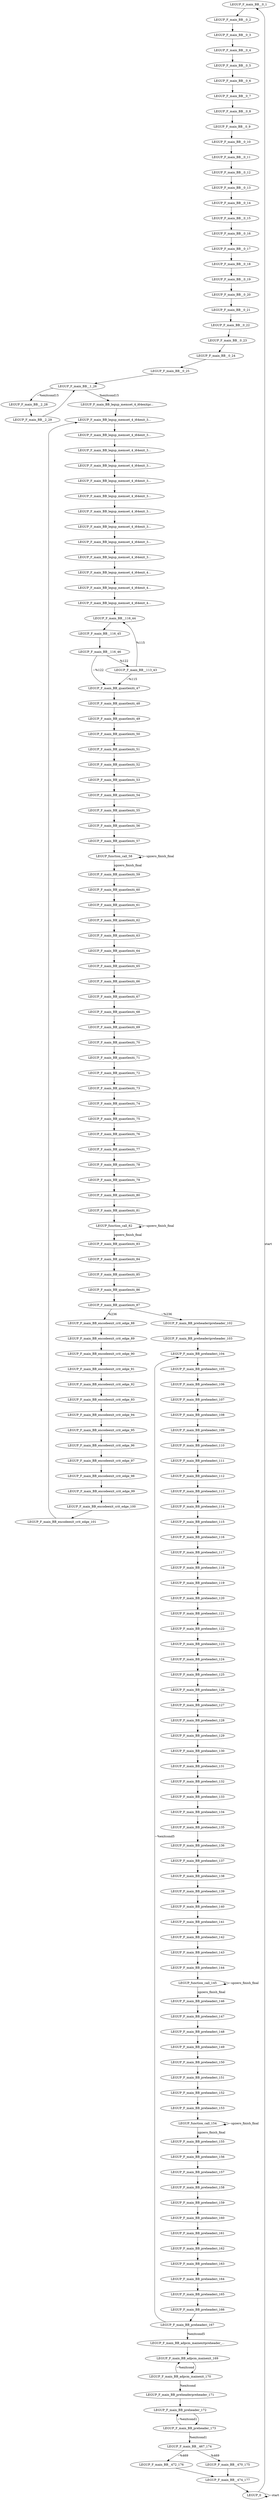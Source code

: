 digraph {
Node0x32726c0[label="LEGUP_F_main_BB__0_1"];
Node0x32724e0[label="LEGUP_0"];
Node0x32724e0 -> Node0x32726c0[label="start"];
Node0x32724e0 -> Node0x32724e0[label="~start"];
Node0x3274290[label="LEGUP_F_main_BB__0_2"];
Node0x32726c0 -> Node0x3274290;
Node0x32743c0[label="LEGUP_F_main_BB__0_3"];
Node0x3274290 -> Node0x32743c0;
Node0x32744f0[label="LEGUP_F_main_BB__0_4"];
Node0x32743c0 -> Node0x32744f0;
Node0x3274620[label="LEGUP_F_main_BB__0_5"];
Node0x32744f0 -> Node0x3274620;
Node0x3274750[label="LEGUP_F_main_BB__0_6"];
Node0x3274620 -> Node0x3274750;
Node0x3274880[label="LEGUP_F_main_BB__0_7"];
Node0x3274750 -> Node0x3274880;
Node0x32749b0[label="LEGUP_F_main_BB__0_8"];
Node0x3274880 -> Node0x32749b0;
Node0x3274ae0[label="LEGUP_F_main_BB__0_9"];
Node0x32749b0 -> Node0x3274ae0;
Node0x3274c10[label="LEGUP_F_main_BB__0_10"];
Node0x3274ae0 -> Node0x3274c10;
Node0x3274d40[label="LEGUP_F_main_BB__0_11"];
Node0x3274c10 -> Node0x3274d40;
Node0x3274e70[label="LEGUP_F_main_BB__0_12"];
Node0x3274d40 -> Node0x3274e70;
Node0x3274fa0[label="LEGUP_F_main_BB__0_13"];
Node0x3274e70 -> Node0x3274fa0;
Node0x32750d0[label="LEGUP_F_main_BB__0_14"];
Node0x3274fa0 -> Node0x32750d0;
Node0x3275200[label="LEGUP_F_main_BB__0_15"];
Node0x32750d0 -> Node0x3275200;
Node0x3275330[label="LEGUP_F_main_BB__0_16"];
Node0x3275200 -> Node0x3275330;
Node0x3275460[label="LEGUP_F_main_BB__0_17"];
Node0x3275330 -> Node0x3275460;
Node0x3275590[label="LEGUP_F_main_BB__0_18"];
Node0x3275460 -> Node0x3275590;
Node0x32756c0[label="LEGUP_F_main_BB__0_19"];
Node0x3275590 -> Node0x32756c0;
Node0x32757f0[label="LEGUP_F_main_BB__0_20"];
Node0x32756c0 -> Node0x32757f0;
Node0x3275920[label="LEGUP_F_main_BB__0_21"];
Node0x32757f0 -> Node0x3275920;
Node0x3275a50[label="LEGUP_F_main_BB__0_22"];
Node0x3275920 -> Node0x3275a50;
Node0x3275b80[label="LEGUP_F_main_BB__0_23"];
Node0x3275a50 -> Node0x3275b80;
Node0x3275cb0[label="LEGUP_F_main_BB__0_24"];
Node0x3275b80 -> Node0x3275cb0;
Node0x3275de0[label="LEGUP_F_main_BB__0_25"];
Node0x3275cb0 -> Node0x3275de0;
Node0x3272830[label="LEGUP_F_main_BB__1_26"];
Node0x3275de0 -> Node0x3272830;
Node0x32729a0[label="LEGUP_F_main_BB_legup_memset_4_i64exitpr..."];
Node0x3272830 -> Node0x32729a0[label="%exitcond15"];
Node0x3272b10[label="LEGUP_F_main_BB__2_28"];
Node0x3272830 -> Node0x3272b10[label="~%exitcond15"];
Node0x3272c80[label="LEGUP_F_main_BB_legup_memset_4_i64exit_3..."];
Node0x32729a0 -> Node0x3272c80;
Node0x32764c0[label="LEGUP_F_main_BB__2_29"];
Node0x3272b10 -> Node0x32764c0;
Node0x32764c0 -> Node0x3272830;
Node0x3277bf0[label="LEGUP_F_main_BB_legup_memset_4_i64exit_3..."];
Node0x3272c80 -> Node0x3277bf0;
Node0x3277ce0[label="LEGUP_F_main_BB_legup_memset_4_i64exit_3..."];
Node0x3277bf0 -> Node0x3277ce0;
Node0x3277dd0[label="LEGUP_F_main_BB_legup_memset_4_i64exit_3..."];
Node0x3277ce0 -> Node0x3277dd0;
Node0x3277ec0[label="LEGUP_F_main_BB_legup_memset_4_i64exit_3..."];
Node0x3277dd0 -> Node0x3277ec0;
Node0x3277fb0[label="LEGUP_F_main_BB_legup_memset_4_i64exit_3..."];
Node0x3277ec0 -> Node0x3277fb0;
Node0x32780a0[label="LEGUP_F_main_BB_legup_memset_4_i64exit_3..."];
Node0x3277fb0 -> Node0x32780a0;
Node0x3278190[label="LEGUP_F_main_BB_legup_memset_4_i64exit_3..."];
Node0x32780a0 -> Node0x3278190;
Node0x3278280[label="LEGUP_F_main_BB_legup_memset_4_i64exit_3..."];
Node0x3278190 -> Node0x3278280;
Node0x3278370[label="LEGUP_F_main_BB_legup_memset_4_i64exit_3..."];
Node0x3278280 -> Node0x3278370;
Node0x3278460[label="LEGUP_F_main_BB_legup_memset_4_i64exit_4..."];
Node0x3278370 -> Node0x3278460;
Node0x3278550[label="LEGUP_F_main_BB_legup_memset_4_i64exit_4..."];
Node0x3278460 -> Node0x3278550;
Node0x3278640[label="LEGUP_F_main_BB_legup_memset_4_i64exit_4..."];
Node0x3278550 -> Node0x3278640;
Node0x3272f60[label="LEGUP_F_main_BB__116_44"];
Node0x3278640 -> Node0x3272f60;
Node0x3272df0[label="LEGUP_F_main_BB__113_43"];
Node0x3272df0 -> Node0x3272f60[label="%115"];
Node0x32730d0[label="LEGUP_F_main_BB_quantlexiti_47"];
Node0x3272df0 -> Node0x32730d0[label="~%115"];
Node0x3277840[label="LEGUP_F_main_BB__116_45"];
Node0x3272f60 -> Node0x3277840;
Node0x3277930[label="LEGUP_F_main_BB__116_46"];
Node0x3277840 -> Node0x3277930;
Node0x3277930 -> Node0x3272df0[label="%122"];
Node0x3277930 -> Node0x32730d0[label="~%122"];
Node0x32773a0[label="LEGUP_F_main_BB_quantlexiti_48"];
Node0x32730d0 -> Node0x32773a0;
Node0x3277490[label="LEGUP_F_main_BB_quantlexiti_49"];
Node0x32773a0 -> Node0x3277490;
Node0x3277580[label="LEGUP_F_main_BB_quantlexiti_50"];
Node0x3277490 -> Node0x3277580;
Node0x3278b90[label="LEGUP_F_main_BB_quantlexiti_51"];
Node0x3277580 -> Node0x3278b90;
Node0x3278c80[label="LEGUP_F_main_BB_quantlexiti_52"];
Node0x3278b90 -> Node0x3278c80;
Node0x3278d70[label="LEGUP_F_main_BB_quantlexiti_53"];
Node0x3278c80 -> Node0x3278d70;
Node0x3278e60[label="LEGUP_F_main_BB_quantlexiti_54"];
Node0x3278d70 -> Node0x3278e60;
Node0x3278f50[label="LEGUP_F_main_BB_quantlexiti_55"];
Node0x3278e60 -> Node0x3278f50;
Node0x3279040[label="LEGUP_F_main_BB_quantlexiti_56"];
Node0x3278f50 -> Node0x3279040;
Node0x3279130[label="LEGUP_F_main_BB_quantlexiti_57"];
Node0x3279040 -> Node0x3279130;
Node0x34b0820[label="LEGUP_function_call_58"];
Node0x3279130 -> Node0x34b0820;
Node0x3279220[label="LEGUP_F_main_BB_quantlexiti_59"];
Node0x34b0820 -> Node0x3279220[label="upzero_finish_final"];
Node0x34b0820 -> Node0x34b0820[label="~upzero_finish_final"];
Node0x3279310[label="LEGUP_F_main_BB_quantlexiti_60"];
Node0x3279220 -> Node0x3279310;
Node0x3279400[label="LEGUP_F_main_BB_quantlexiti_61"];
Node0x3279310 -> Node0x3279400;
Node0x32794f0[label="LEGUP_F_main_BB_quantlexiti_62"];
Node0x3279400 -> Node0x32794f0;
Node0x32795e0[label="LEGUP_F_main_BB_quantlexiti_63"];
Node0x32794f0 -> Node0x32795e0;
Node0x32796d0[label="LEGUP_F_main_BB_quantlexiti_64"];
Node0x32795e0 -> Node0x32796d0;
Node0x32797c0[label="LEGUP_F_main_BB_quantlexiti_65"];
Node0x32796d0 -> Node0x32797c0;
Node0x32798b0[label="LEGUP_F_main_BB_quantlexiti_66"];
Node0x32797c0 -> Node0x32798b0;
Node0x32799a0[label="LEGUP_F_main_BB_quantlexiti_67"];
Node0x32798b0 -> Node0x32799a0;
Node0x3279a90[label="LEGUP_F_main_BB_quantlexiti_68"];
Node0x32799a0 -> Node0x3279a90;
Node0x3259b40[label="LEGUP_F_main_BB_quantlexiti_69"];
Node0x3279a90 -> Node0x3259b40;
Node0x3259c70[label="LEGUP_F_main_BB_quantlexiti_70"];
Node0x3259b40 -> Node0x3259c70;
Node0x3259da0[label="LEGUP_F_main_BB_quantlexiti_71"];
Node0x3259c70 -> Node0x3259da0;
Node0x3259ed0[label="LEGUP_F_main_BB_quantlexiti_72"];
Node0x3259da0 -> Node0x3259ed0;
Node0x325a000[label="LEGUP_F_main_BB_quantlexiti_73"];
Node0x3259ed0 -> Node0x325a000;
Node0x325a130[label="LEGUP_F_main_BB_quantlexiti_74"];
Node0x325a000 -> Node0x325a130;
Node0x325a260[label="LEGUP_F_main_BB_quantlexiti_75"];
Node0x325a130 -> Node0x325a260;
Node0x325a390[label="LEGUP_F_main_BB_quantlexiti_76"];
Node0x325a260 -> Node0x325a390;
Node0x325a4c0[label="LEGUP_F_main_BB_quantlexiti_77"];
Node0x325a390 -> Node0x325a4c0;
Node0x325a5f0[label="LEGUP_F_main_BB_quantlexiti_78"];
Node0x325a4c0 -> Node0x325a5f0;
Node0x325a720[label="LEGUP_F_main_BB_quantlexiti_79"];
Node0x325a5f0 -> Node0x325a720;
Node0x325a850[label="LEGUP_F_main_BB_quantlexiti_80"];
Node0x325a720 -> Node0x325a850;
Node0x325a980[label="LEGUP_F_main_BB_quantlexiti_81"];
Node0x325a850 -> Node0x325a980;
Node0x34b9a20[label="LEGUP_function_call_82"];
Node0x325a980 -> Node0x34b9a20;
Node0x327ebd0[label="LEGUP_F_main_BB_quantlexiti_83"];
Node0x34b9a20 -> Node0x327ebd0[label="upzero_finish_final"];
Node0x34b9a20 -> Node0x34b9a20[label="~upzero_finish_final"];
Node0x327ed00[label="LEGUP_F_main_BB_quantlexiti_84"];
Node0x327ebd0 -> Node0x327ed00;
Node0x327ee30[label="LEGUP_F_main_BB_quantlexiti_85"];
Node0x327ed00 -> Node0x327ee30;
Node0x327ef60[label="LEGUP_F_main_BB_quantlexiti_86"];
Node0x327ee30 -> Node0x327ef60;
Node0x327f090[label="LEGUP_F_main_BB_quantlexiti_87"];
Node0x327ef60 -> Node0x327f090;
Node0x3273240[label="LEGUP_F_main_BB_encodeexit_crit_edge_88"];
Node0x327f090 -> Node0x3273240[label="%236"];
Node0x32733b0[label="LEGUP_F_main_BB_preheaderipreheader_102"];
Node0x327f090 -> Node0x32733b0[label="~%236"];
Node0x3280830[label="LEGUP_F_main_BB_encodeexit_crit_edge_89"];
Node0x3273240 -> Node0x3280830;
Node0x3280920[label="LEGUP_F_main_BB_encodeexit_crit_edge_90"];
Node0x3280830 -> Node0x3280920;
Node0x3280a10[label="LEGUP_F_main_BB_encodeexit_crit_edge_91"];
Node0x3280920 -> Node0x3280a10;
Node0x3280b00[label="LEGUP_F_main_BB_encodeexit_crit_edge_92"];
Node0x3280a10 -> Node0x3280b00;
Node0x3280bf0[label="LEGUP_F_main_BB_encodeexit_crit_edge_93"];
Node0x3280b00 -> Node0x3280bf0;
Node0x3280ce0[label="LEGUP_F_main_BB_encodeexit_crit_edge_94"];
Node0x3280bf0 -> Node0x3280ce0;
Node0x3280dd0[label="LEGUP_F_main_BB_encodeexit_crit_edge_95"];
Node0x3280ce0 -> Node0x3280dd0;
Node0x3280ec0[label="LEGUP_F_main_BB_encodeexit_crit_edge_96"];
Node0x3280dd0 -> Node0x3280ec0;
Node0x3280fb0[label="LEGUP_F_main_BB_encodeexit_crit_edge_97"];
Node0x3280ec0 -> Node0x3280fb0;
Node0x32810a0[label="LEGUP_F_main_BB_encodeexit_crit_edge_98"];
Node0x3280fb0 -> Node0x32810a0;
Node0x3281190[label="LEGUP_F_main_BB_encodeexit_crit_edge_99"];
Node0x32810a0 -> Node0x3281190;
Node0x3281280[label="LEGUP_F_main_BB_encodeexit_crit_edge_100"];
Node0x3281190 -> Node0x3281280;
Node0x3281370[label="LEGUP_F_main_BB_encodeexit_crit_edge_101"];
Node0x3281280 -> Node0x3281370;
Node0x3281370 -> Node0x3272c80;
Node0x32805b0[label="LEGUP_F_main_BB_preheaderipreheader_103"];
Node0x32733b0 -> Node0x32805b0;
Node0x3273520[label="LEGUP_F_main_BB_preheaderi_104"];
Node0x32805b0 -> Node0x3273520;
Node0x32806a0[label="LEGUP_F_main_BB_preheaderi_105"];
Node0x3273520 -> Node0x32806a0;
Node0x3280370[label="LEGUP_F_main_BB_preheaderi_106"];
Node0x32806a0 -> Node0x3280370;
Node0x3280460[label="LEGUP_F_main_BB_preheaderi_107"];
Node0x3280370 -> Node0x3280460;
Node0x327abb0[label="LEGUP_F_main_BB_preheaderi_108"];
Node0x3280460 -> Node0x327abb0;
Node0x327aca0[label="LEGUP_F_main_BB_preheaderi_109"];
Node0x327abb0 -> Node0x327aca0;
Node0x327ad90[label="LEGUP_F_main_BB_preheaderi_110"];
Node0x327aca0 -> Node0x327ad90;
Node0x327ae80[label="LEGUP_F_main_BB_preheaderi_111"];
Node0x327ad90 -> Node0x327ae80;
Node0x327af70[label="LEGUP_F_main_BB_preheaderi_112"];
Node0x327ae80 -> Node0x327af70;
Node0x327b060[label="LEGUP_F_main_BB_preheaderi_113"];
Node0x327af70 -> Node0x327b060;
Node0x327b150[label="LEGUP_F_main_BB_preheaderi_114"];
Node0x327b060 -> Node0x327b150;
Node0x327b240[label="LEGUP_F_main_BB_preheaderi_115"];
Node0x327b150 -> Node0x327b240;
Node0x327b330[label="LEGUP_F_main_BB_preheaderi_116"];
Node0x327b240 -> Node0x327b330;
Node0x327b420[label="LEGUP_F_main_BB_preheaderi_117"];
Node0x327b330 -> Node0x327b420;
Node0x327b510[label="LEGUP_F_main_BB_preheaderi_118"];
Node0x327b420 -> Node0x327b510;
Node0x327b600[label="LEGUP_F_main_BB_preheaderi_119"];
Node0x327b510 -> Node0x327b600;
Node0x327b6f0[label="LEGUP_F_main_BB_preheaderi_120"];
Node0x327b600 -> Node0x327b6f0;
Node0x327b7e0[label="LEGUP_F_main_BB_preheaderi_121"];
Node0x327b6f0 -> Node0x327b7e0;
Node0x327b8d0[label="LEGUP_F_main_BB_preheaderi_122"];
Node0x327b7e0 -> Node0x327b8d0;
Node0x327b9c0[label="LEGUP_F_main_BB_preheaderi_123"];
Node0x327b8d0 -> Node0x327b9c0;
Node0x327bab0[label="LEGUP_F_main_BB_preheaderi_124"];
Node0x327b9c0 -> Node0x327bab0;
Node0x327bba0[label="LEGUP_F_main_BB_preheaderi_125"];
Node0x327bab0 -> Node0x327bba0;
Node0x327bcd0[label="LEGUP_F_main_BB_preheaderi_126"];
Node0x327bba0 -> Node0x327bcd0;
Node0x327be00[label="LEGUP_F_main_BB_preheaderi_127"];
Node0x327bcd0 -> Node0x327be00;
Node0x327bf30[label="LEGUP_F_main_BB_preheaderi_128"];
Node0x327be00 -> Node0x327bf30;
Node0x327c060[label="LEGUP_F_main_BB_preheaderi_129"];
Node0x327bf30 -> Node0x327c060;
Node0x327c190[label="LEGUP_F_main_BB_preheaderi_130"];
Node0x327c060 -> Node0x327c190;
Node0x327c2c0[label="LEGUP_F_main_BB_preheaderi_131"];
Node0x327c190 -> Node0x327c2c0;
Node0x327c3f0[label="LEGUP_F_main_BB_preheaderi_132"];
Node0x327c2c0 -> Node0x327c3f0;
Node0x327c520[label="LEGUP_F_main_BB_preheaderi_133"];
Node0x327c3f0 -> Node0x327c520;
Node0x327c650[label="LEGUP_F_main_BB_preheaderi_134"];
Node0x327c520 -> Node0x327c650;
Node0x327c780[label="LEGUP_F_main_BB_preheaderi_135"];
Node0x327c650 -> Node0x327c780;
Node0x327c8b0[label="LEGUP_F_main_BB_preheaderi_136"];
Node0x327c780 -> Node0x327c8b0;
Node0x327c9e0[label="LEGUP_F_main_BB_preheaderi_137"];
Node0x327c8b0 -> Node0x327c9e0;
Node0x327cb10[label="LEGUP_F_main_BB_preheaderi_138"];
Node0x327c9e0 -> Node0x327cb10;
Node0x327cc40[label="LEGUP_F_main_BB_preheaderi_139"];
Node0x327cb10 -> Node0x327cc40;
Node0x327cd70[label="LEGUP_F_main_BB_preheaderi_140"];
Node0x327cc40 -> Node0x327cd70;
Node0x327cea0[label="LEGUP_F_main_BB_preheaderi_141"];
Node0x327cd70 -> Node0x327cea0;
Node0x327cfd0[label="LEGUP_F_main_BB_preheaderi_142"];
Node0x327cea0 -> Node0x327cfd0;
Node0x327d100[label="LEGUP_F_main_BB_preheaderi_143"];
Node0x327cfd0 -> Node0x327d100;
Node0x327d230[label="LEGUP_F_main_BB_preheaderi_144"];
Node0x327d100 -> Node0x327d230;
Node0x34c0440[label="LEGUP_function_call_145"];
Node0x327d230 -> Node0x34c0440;
Node0x327d360[label="LEGUP_F_main_BB_preheaderi_146"];
Node0x34c0440 -> Node0x327d360[label="upzero_finish_final"];
Node0x34c0440 -> Node0x34c0440[label="~upzero_finish_final"];
Node0x327d490[label="LEGUP_F_main_BB_preheaderi_147"];
Node0x327d360 -> Node0x327d490;
Node0x327d5c0[label="LEGUP_F_main_BB_preheaderi_148"];
Node0x327d490 -> Node0x327d5c0;
Node0x327d6f0[label="LEGUP_F_main_BB_preheaderi_149"];
Node0x327d5c0 -> Node0x327d6f0;
Node0x327d820[label="LEGUP_F_main_BB_preheaderi_150"];
Node0x327d6f0 -> Node0x327d820;
Node0x327d950[label="LEGUP_F_main_BB_preheaderi_151"];
Node0x327d820 -> Node0x327d950;
Node0x327da80[label="LEGUP_F_main_BB_preheaderi_152"];
Node0x327d950 -> Node0x327da80;
Node0x327dbb0[label="LEGUP_F_main_BB_preheaderi_153"];
Node0x327da80 -> Node0x327dbb0;
Node0x34c7080[label="LEGUP_function_call_154"];
Node0x327dbb0 -> Node0x34c7080;
Node0x327dce0[label="LEGUP_F_main_BB_preheaderi_155"];
Node0x34c7080 -> Node0x327dce0[label="upzero_finish_final"];
Node0x34c7080 -> Node0x34c7080[label="~upzero_finish_final"];
Node0x327de10[label="LEGUP_F_main_BB_preheaderi_156"];
Node0x327dce0 -> Node0x327de10;
Node0x327df40[label="LEGUP_F_main_BB_preheaderi_157"];
Node0x327de10 -> Node0x327df40;
Node0x327e070[label="LEGUP_F_main_BB_preheaderi_158"];
Node0x327df40 -> Node0x327e070;
Node0x327e1a0[label="LEGUP_F_main_BB_preheaderi_159"];
Node0x327e070 -> Node0x327e1a0;
Node0x327e2d0[label="LEGUP_F_main_BB_preheaderi_160"];
Node0x327e1a0 -> Node0x327e2d0;
Node0x327e400[label="LEGUP_F_main_BB_preheaderi_161"];
Node0x327e2d0 -> Node0x327e400;
Node0x327e530[label="LEGUP_F_main_BB_preheaderi_162"];
Node0x327e400 -> Node0x327e530;
Node0x327e660[label="LEGUP_F_main_BB_preheaderi_163"];
Node0x327e530 -> Node0x327e660;
Node0x327e790[label="LEGUP_F_main_BB_preheaderi_164"];
Node0x327e660 -> Node0x327e790;
Node0x327e8c0[label="LEGUP_F_main_BB_preheaderi_165"];
Node0x327e790 -> Node0x327e8c0;
Node0x327e9f0[label="LEGUP_F_main_BB_preheaderi_166"];
Node0x327e8c0 -> Node0x327e9f0;
Node0x3289660[label="LEGUP_F_main_BB_preheaderi_167"];
Node0x327e9f0 -> Node0x3289660;
Node0x3273690[label="LEGUP_F_main_BB_adpcm_mainexitpreheader_..."];
Node0x3289660 -> Node0x3273690[label="%exitcond5"];
Node0x3289660 -> Node0x3273520[label="~%exitcond5"];
Node0x3273800[label="LEGUP_F_main_BB_adpcm_mainexit_169"];
Node0x3273690 -> Node0x3273800;
Node0x328bd90[label="LEGUP_F_main_BB_adpcm_mainexit_170"];
Node0x3273800 -> Node0x328bd90;
Node0x3273970[label="LEGUP_F_main_BB_preheaderpreheader_171"];
Node0x328bd90 -> Node0x3273970[label="%exitcond"];
Node0x328bd90 -> Node0x3273800[label="~%exitcond"];
Node0x3273ae0[label="LEGUP_F_main_BB_preheader_172"];
Node0x3273970 -> Node0x3273ae0;
Node0x328c060[label="LEGUP_F_main_BB_preheader_173"];
Node0x3273ae0 -> Node0x328c060;
Node0x3273c50[label="LEGUP_F_main_BB__467_174"];
Node0x328c060 -> Node0x3273c50[label="%exitcond1"];
Node0x328c060 -> Node0x3273ae0[label="~%exitcond1"];
Node0x3273dc0[label="LEGUP_F_main_BB__470_175"];
Node0x3273c50 -> Node0x3273dc0[label="%469"];
Node0x3273f30[label="LEGUP_F_main_BB__472_176"];
Node0x3273c50 -> Node0x3273f30[label="~%469"];
Node0x32740a0[label="LEGUP_F_main_BB__474_177"];
Node0x3273dc0 -> Node0x32740a0;
Node0x3273f30 -> Node0x32740a0;
Node0x32740a0 -> Node0x32724e0;
}
